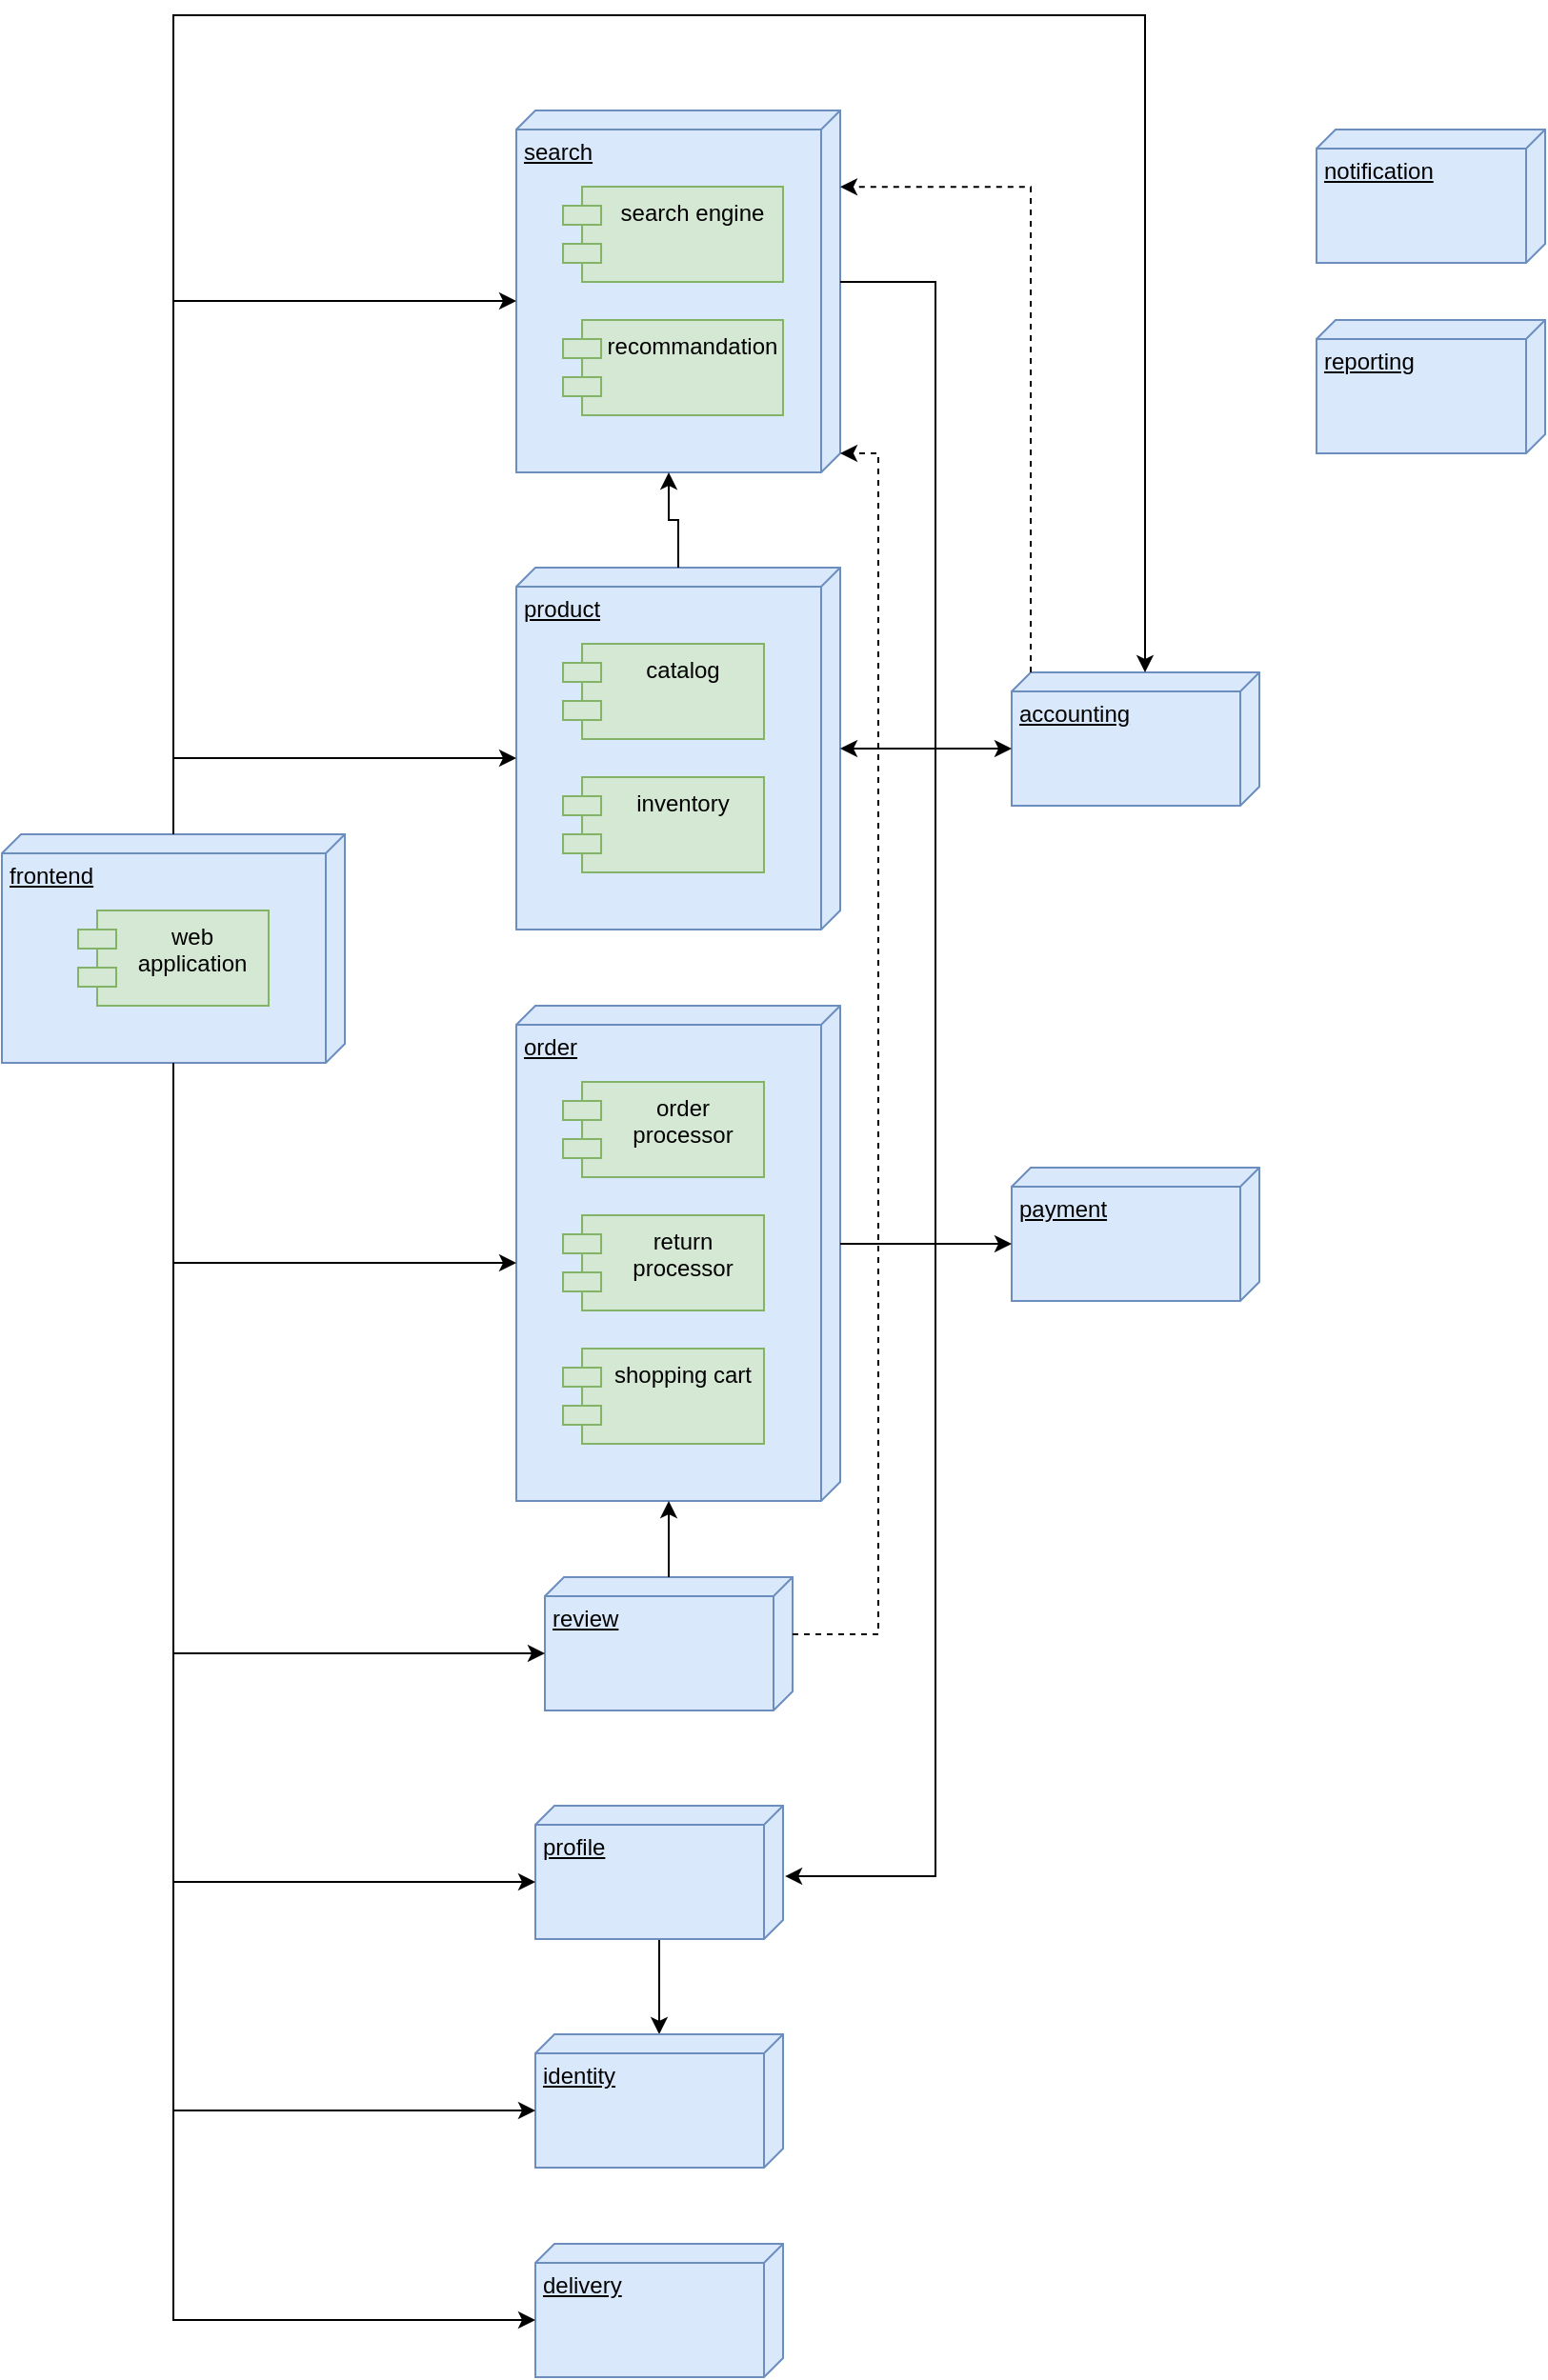 <mxfile version="24.0.5" type="github">
  <diagram name="Page-1" id="W-foaCdrFvxLO5kR-0uf">
    <mxGraphModel dx="1434" dy="1865" grid="1" gridSize="10" guides="1" tooltips="1" connect="1" arrows="1" fold="1" page="1" pageScale="1" pageWidth="827" pageHeight="1169" math="0" shadow="0">
      <root>
        <mxCell id="0" />
        <mxCell id="1" parent="0" />
        <mxCell id="KcVx93U3S1TJVd0ysHXM-2" value="frontend" style="verticalAlign=top;align=left;spacingTop=8;spacingLeft=2;spacingRight=12;shape=cube;size=10;direction=south;fontStyle=4;html=1;whiteSpace=wrap;fillColor=#dae8fc;strokeColor=#6c8ebf;container=1;movable=1;resizable=1;rotatable=1;deletable=1;editable=1;locked=0;connectable=1;" vertex="1" parent="1">
          <mxGeometry x="40" y="270" width="180" height="120" as="geometry" />
        </mxCell>
        <mxCell id="KcVx93U3S1TJVd0ysHXM-3" value="web application" style="shape=module;align=left;spacingLeft=20;align=center;verticalAlign=top;whiteSpace=wrap;html=1;container=0;fillColor=#d5e8d4;strokeColor=#82b366;" vertex="1" parent="KcVx93U3S1TJVd0ysHXM-2">
          <mxGeometry x="40" y="40" width="100" height="50" as="geometry" />
        </mxCell>
        <mxCell id="KcVx93U3S1TJVd0ysHXM-4" value="order" style="verticalAlign=top;align=left;spacingTop=8;spacingLeft=2;spacingRight=12;shape=cube;size=10;direction=south;fontStyle=4;html=1;whiteSpace=wrap;fillColor=#dae8fc;strokeColor=#6c8ebf;container=1;movable=1;resizable=1;rotatable=1;deletable=1;editable=1;locked=0;connectable=1;" vertex="1" parent="1">
          <mxGeometry x="310" y="360" width="170" height="260" as="geometry" />
        </mxCell>
        <mxCell id="KcVx93U3S1TJVd0ysHXM-6" value="order processor" style="shape=module;align=left;spacingLeft=20;align=center;verticalAlign=top;whiteSpace=wrap;html=1;container=0;fillColor=#d5e8d4;strokeColor=#82b366;movable=0;resizable=0;rotatable=0;deletable=0;editable=0;locked=1;connectable=0;" vertex="1" parent="KcVx93U3S1TJVd0ysHXM-4">
          <mxGeometry x="24.52" y="40" width="105.48" height="50" as="geometry" />
        </mxCell>
        <mxCell id="KcVx93U3S1TJVd0ysHXM-7" value="return processor" style="shape=module;align=left;spacingLeft=20;align=center;verticalAlign=top;whiteSpace=wrap;html=1;container=0;fillColor=#d5e8d4;strokeColor=#82b366;movable=0;resizable=0;rotatable=0;deletable=0;editable=0;locked=1;connectable=0;" vertex="1" parent="KcVx93U3S1TJVd0ysHXM-4">
          <mxGeometry x="24.52" y="110" width="105.48" height="50" as="geometry" />
        </mxCell>
        <mxCell id="KcVx93U3S1TJVd0ysHXM-16" value="shopping cart" style="shape=module;align=left;spacingLeft=20;align=center;verticalAlign=top;whiteSpace=wrap;html=1;container=0;fillColor=#d5e8d4;strokeColor=#82b366;movable=1;resizable=1;rotatable=1;deletable=1;editable=1;locked=0;connectable=1;" vertex="1" parent="KcVx93U3S1TJVd0ysHXM-4">
          <mxGeometry x="24.52" y="180" width="105.48" height="50" as="geometry" />
        </mxCell>
        <mxCell id="KcVx93U3S1TJVd0ysHXM-8" value="accounting" style="verticalAlign=top;align=left;spacingTop=8;spacingLeft=2;spacingRight=12;shape=cube;size=10;direction=south;fontStyle=4;html=1;whiteSpace=wrap;fillColor=#dae8fc;strokeColor=#6c8ebf;container=1;movable=1;resizable=1;rotatable=1;deletable=1;editable=1;locked=0;connectable=1;" vertex="1" parent="1">
          <mxGeometry x="570" y="185" width="130" height="70" as="geometry" />
        </mxCell>
        <mxCell id="KcVx93U3S1TJVd0ysHXM-10" value="payment" style="verticalAlign=top;align=left;spacingTop=8;spacingLeft=2;spacingRight=12;shape=cube;size=10;direction=south;fontStyle=4;html=1;whiteSpace=wrap;fillColor=#dae8fc;strokeColor=#6c8ebf;container=1;movable=1;resizable=1;rotatable=1;deletable=1;editable=1;locked=0;connectable=1;" vertex="1" parent="1">
          <mxGeometry x="570" y="445" width="130" height="70" as="geometry" />
        </mxCell>
        <mxCell id="KcVx93U3S1TJVd0ysHXM-11" value="notification" style="verticalAlign=top;align=left;spacingTop=8;spacingLeft=2;spacingRight=12;shape=cube;size=10;direction=south;fontStyle=4;html=1;whiteSpace=wrap;fillColor=#dae8fc;strokeColor=#6c8ebf;container=1;movable=1;resizable=1;rotatable=1;deletable=1;editable=1;locked=0;connectable=1;" vertex="1" parent="1">
          <mxGeometry x="730" y="-100" width="120" height="70" as="geometry" />
        </mxCell>
        <mxCell id="KcVx93U3S1TJVd0ysHXM-12" value="reporting" style="verticalAlign=top;align=left;spacingTop=8;spacingLeft=2;spacingRight=12;shape=cube;size=10;direction=south;fontStyle=4;html=1;whiteSpace=wrap;fillColor=#dae8fc;strokeColor=#6c8ebf;container=1;movable=1;resizable=1;rotatable=1;deletable=1;editable=1;locked=0;connectable=1;" vertex="1" parent="1">
          <mxGeometry x="730" width="120" height="70" as="geometry" />
        </mxCell>
        <mxCell id="KcVx93U3S1TJVd0ysHXM-13" value="product" style="verticalAlign=top;align=left;spacingTop=8;spacingLeft=2;spacingRight=12;shape=cube;size=10;direction=south;fontStyle=4;html=1;whiteSpace=wrap;fillColor=#dae8fc;strokeColor=#6c8ebf;container=1;movable=1;resizable=1;rotatable=1;deletable=1;editable=1;locked=0;connectable=1;" vertex="1" parent="1">
          <mxGeometry x="310" y="130" width="170" height="190" as="geometry" />
        </mxCell>
        <mxCell id="KcVx93U3S1TJVd0ysHXM-14" value="catalog" style="shape=module;align=left;spacingLeft=20;align=center;verticalAlign=top;whiteSpace=wrap;html=1;container=0;fillColor=#d5e8d4;strokeColor=#82b366;movable=0;resizable=0;rotatable=0;deletable=0;editable=0;locked=1;connectable=0;" vertex="1" parent="KcVx93U3S1TJVd0ysHXM-13">
          <mxGeometry x="24.52" y="40" width="105.48" height="50" as="geometry" />
        </mxCell>
        <mxCell id="KcVx93U3S1TJVd0ysHXM-15" value="inventory" style="shape=module;align=left;spacingLeft=20;align=center;verticalAlign=top;whiteSpace=wrap;html=1;container=0;fillColor=#d5e8d4;strokeColor=#82b366;movable=0;resizable=0;rotatable=0;deletable=0;editable=0;locked=1;connectable=0;" vertex="1" parent="KcVx93U3S1TJVd0ysHXM-13">
          <mxGeometry x="24.52" y="110" width="105.48" height="50" as="geometry" />
        </mxCell>
        <mxCell id="KcVx93U3S1TJVd0ysHXM-28" style="edgeStyle=orthogonalEdgeStyle;rounded=0;orthogonalLoop=1;jettySize=auto;html=1;" edge="1" parent="1" source="KcVx93U3S1TJVd0ysHXM-17" target="KcVx93U3S1TJVd0ysHXM-18">
          <mxGeometry relative="1" as="geometry" />
        </mxCell>
        <mxCell id="KcVx93U3S1TJVd0ysHXM-17" value="profile" style="verticalAlign=top;align=left;spacingTop=8;spacingLeft=2;spacingRight=12;shape=cube;size=10;direction=south;fontStyle=4;html=1;whiteSpace=wrap;fillColor=#dae8fc;strokeColor=#6c8ebf;container=1;movable=1;resizable=1;rotatable=1;deletable=1;editable=1;locked=0;connectable=1;" vertex="1" parent="1">
          <mxGeometry x="320" y="780" width="130" height="70" as="geometry" />
        </mxCell>
        <mxCell id="KcVx93U3S1TJVd0ysHXM-18" value="identity" style="verticalAlign=top;align=left;spacingTop=8;spacingLeft=2;spacingRight=12;shape=cube;size=10;direction=south;fontStyle=4;html=1;whiteSpace=wrap;fillColor=#dae8fc;strokeColor=#6c8ebf;container=1;movable=1;resizable=1;rotatable=1;deletable=1;editable=1;locked=0;connectable=1;" vertex="1" parent="1">
          <mxGeometry x="320" y="900" width="130" height="70" as="geometry" />
        </mxCell>
        <mxCell id="KcVx93U3S1TJVd0ysHXM-19" value="review" style="verticalAlign=top;align=left;spacingTop=8;spacingLeft=2;spacingRight=12;shape=cube;size=10;direction=south;fontStyle=4;html=1;whiteSpace=wrap;fillColor=#dae8fc;strokeColor=#6c8ebf;container=1;movable=1;resizable=1;rotatable=1;deletable=1;editable=1;locked=0;connectable=1;" vertex="1" parent="1">
          <mxGeometry x="325" y="660" width="130" height="70" as="geometry" />
        </mxCell>
        <mxCell id="KcVx93U3S1TJVd0ysHXM-20" value="search" style="verticalAlign=top;align=left;spacingTop=8;spacingLeft=2;spacingRight=12;shape=cube;size=10;direction=south;fontStyle=4;html=1;whiteSpace=wrap;fillColor=#dae8fc;strokeColor=#6c8ebf;container=1;movable=1;resizable=1;rotatable=1;deletable=1;editable=1;locked=0;connectable=1;" vertex="1" parent="1">
          <mxGeometry x="310" y="-110" width="170" height="190" as="geometry" />
        </mxCell>
        <mxCell id="KcVx93U3S1TJVd0ysHXM-21" value="search engine" style="shape=module;align=left;spacingLeft=20;align=center;verticalAlign=top;whiteSpace=wrap;html=1;container=0;fillColor=#d5e8d4;strokeColor=#82b366;movable=0;resizable=0;rotatable=0;deletable=0;editable=0;locked=1;connectable=0;" vertex="1" parent="KcVx93U3S1TJVd0ysHXM-20">
          <mxGeometry x="24.52" y="40" width="115.48" height="50" as="geometry" />
        </mxCell>
        <mxCell id="KcVx93U3S1TJVd0ysHXM-22" value="recommandation" style="shape=module;align=left;spacingLeft=20;align=center;verticalAlign=top;whiteSpace=wrap;html=1;container=0;fillColor=#d5e8d4;strokeColor=#82b366;movable=0;resizable=0;rotatable=0;deletable=0;editable=0;locked=1;connectable=0;" vertex="1" parent="KcVx93U3S1TJVd0ysHXM-20">
          <mxGeometry x="24.52" y="110" width="115.48" height="50" as="geometry" />
        </mxCell>
        <mxCell id="KcVx93U3S1TJVd0ysHXM-23" value="delivery" style="verticalAlign=top;align=left;spacingTop=8;spacingLeft=2;spacingRight=12;shape=cube;size=10;direction=south;fontStyle=4;html=1;whiteSpace=wrap;fillColor=#dae8fc;strokeColor=#6c8ebf;container=1;movable=1;resizable=1;rotatable=1;deletable=1;editable=1;locked=0;connectable=1;" vertex="1" parent="1">
          <mxGeometry x="320" y="1010" width="130" height="70" as="geometry" />
        </mxCell>
        <mxCell id="KcVx93U3S1TJVd0ysHXM-24" style="edgeStyle=orthogonalEdgeStyle;rounded=0;orthogonalLoop=1;jettySize=auto;html=1;exitX=0;exitY=0;exitDx=125;exitDy=0;exitPerimeter=0;entryX=0;entryY=0;entryDx=40;entryDy=130;entryPerimeter=0;" edge="1" parent="1" source="KcVx93U3S1TJVd0ysHXM-4" target="KcVx93U3S1TJVd0ysHXM-10">
          <mxGeometry relative="1" as="geometry" />
        </mxCell>
        <mxCell id="KcVx93U3S1TJVd0ysHXM-25" style="edgeStyle=orthogonalEdgeStyle;rounded=0;orthogonalLoop=1;jettySize=auto;html=1;entryX=0;entryY=0;entryDx=40;entryDy=130;entryPerimeter=0;startArrow=classic;startFill=1;" edge="1" parent="1" source="KcVx93U3S1TJVd0ysHXM-13" target="KcVx93U3S1TJVd0ysHXM-8">
          <mxGeometry relative="1" as="geometry" />
        </mxCell>
        <mxCell id="KcVx93U3S1TJVd0ysHXM-27" style="edgeStyle=orthogonalEdgeStyle;rounded=0;orthogonalLoop=1;jettySize=auto;html=1;exitX=0;exitY=0;exitDx=90;exitDy=0;exitPerimeter=0;entryX=0.529;entryY=-0.008;entryDx=0;entryDy=0;entryPerimeter=0;" edge="1" parent="1" source="KcVx93U3S1TJVd0ysHXM-20" target="KcVx93U3S1TJVd0ysHXM-17">
          <mxGeometry relative="1" as="geometry">
            <Array as="points">
              <mxPoint x="530" y="-20" />
              <mxPoint x="530" y="817" />
            </Array>
          </mxGeometry>
        </mxCell>
        <mxCell id="KcVx93U3S1TJVd0ysHXM-29" style="edgeStyle=orthogonalEdgeStyle;rounded=0;orthogonalLoop=1;jettySize=auto;html=1;entryX=0;entryY=0;entryDx=100;entryDy=170;entryPerimeter=0;" edge="1" parent="1" source="KcVx93U3S1TJVd0ysHXM-2" target="KcVx93U3S1TJVd0ysHXM-13">
          <mxGeometry relative="1" as="geometry">
            <Array as="points">
              <mxPoint x="130" y="230" />
            </Array>
          </mxGeometry>
        </mxCell>
        <mxCell id="KcVx93U3S1TJVd0ysHXM-30" style="edgeStyle=orthogonalEdgeStyle;rounded=0;orthogonalLoop=1;jettySize=auto;html=1;entryX=0;entryY=0;entryDx=135;entryDy=170;entryPerimeter=0;" edge="1" parent="1" source="KcVx93U3S1TJVd0ysHXM-2" target="KcVx93U3S1TJVd0ysHXM-4">
          <mxGeometry relative="1" as="geometry">
            <Array as="points">
              <mxPoint x="130" y="495" />
            </Array>
          </mxGeometry>
        </mxCell>
        <mxCell id="KcVx93U3S1TJVd0ysHXM-31" style="edgeStyle=orthogonalEdgeStyle;rounded=0;orthogonalLoop=1;jettySize=auto;html=1;entryX=0;entryY=0;entryDx=40;entryDy=130;entryPerimeter=0;" edge="1" parent="1" source="KcVx93U3S1TJVd0ysHXM-2" target="KcVx93U3S1TJVd0ysHXM-19">
          <mxGeometry relative="1" as="geometry">
            <Array as="points">
              <mxPoint x="130" y="700" />
            </Array>
          </mxGeometry>
        </mxCell>
        <mxCell id="KcVx93U3S1TJVd0ysHXM-32" style="edgeStyle=orthogonalEdgeStyle;rounded=0;orthogonalLoop=1;jettySize=auto;html=1;entryX=0;entryY=0;entryDx=40;entryDy=130;entryPerimeter=0;" edge="1" parent="1" source="KcVx93U3S1TJVd0ysHXM-2" target="KcVx93U3S1TJVd0ysHXM-17">
          <mxGeometry relative="1" as="geometry">
            <Array as="points">
              <mxPoint x="130" y="820" />
            </Array>
          </mxGeometry>
        </mxCell>
        <mxCell id="KcVx93U3S1TJVd0ysHXM-33" style="edgeStyle=orthogonalEdgeStyle;rounded=0;orthogonalLoop=1;jettySize=auto;html=1;entryX=0;entryY=0;entryDx=40;entryDy=130;entryPerimeter=0;" edge="1" parent="1" source="KcVx93U3S1TJVd0ysHXM-2" target="KcVx93U3S1TJVd0ysHXM-18">
          <mxGeometry relative="1" as="geometry">
            <Array as="points">
              <mxPoint x="130" y="940" />
            </Array>
          </mxGeometry>
        </mxCell>
        <mxCell id="KcVx93U3S1TJVd0ysHXM-34" style="edgeStyle=orthogonalEdgeStyle;rounded=0;orthogonalLoop=1;jettySize=auto;html=1;entryX=0;entryY=0;entryDx=40;entryDy=130;entryPerimeter=0;" edge="1" parent="1" source="KcVx93U3S1TJVd0ysHXM-2" target="KcVx93U3S1TJVd0ysHXM-23">
          <mxGeometry relative="1" as="geometry">
            <Array as="points">
              <mxPoint x="130" y="1050" />
            </Array>
          </mxGeometry>
        </mxCell>
        <mxCell id="KcVx93U3S1TJVd0ysHXM-35" style="edgeStyle=orthogonalEdgeStyle;rounded=0;orthogonalLoop=1;jettySize=auto;html=1;entryX=0;entryY=0;entryDx=100;entryDy=170;entryPerimeter=0;" edge="1" parent="1" source="KcVx93U3S1TJVd0ysHXM-2" target="KcVx93U3S1TJVd0ysHXM-20">
          <mxGeometry relative="1" as="geometry">
            <Array as="points">
              <mxPoint x="130" y="-10" />
            </Array>
          </mxGeometry>
        </mxCell>
        <mxCell id="KcVx93U3S1TJVd0ysHXM-36" style="edgeStyle=orthogonalEdgeStyle;rounded=0;orthogonalLoop=1;jettySize=auto;html=1;entryX=0;entryY=0;entryDx=190;entryDy=90;entryPerimeter=0;" edge="1" parent="1" source="KcVx93U3S1TJVd0ysHXM-13" target="KcVx93U3S1TJVd0ysHXM-20">
          <mxGeometry relative="1" as="geometry" />
        </mxCell>
        <mxCell id="KcVx93U3S1TJVd0ysHXM-37" style="edgeStyle=orthogonalEdgeStyle;rounded=0;orthogonalLoop=1;jettySize=auto;html=1;entryX=0;entryY=0;entryDx=0;entryDy=60;entryPerimeter=0;" edge="1" parent="1" source="KcVx93U3S1TJVd0ysHXM-2" target="KcVx93U3S1TJVd0ysHXM-8">
          <mxGeometry relative="1" as="geometry">
            <Array as="points">
              <mxPoint x="130" y="-160" />
              <mxPoint x="640" y="-160" />
            </Array>
          </mxGeometry>
        </mxCell>
        <mxCell id="KcVx93U3S1TJVd0ysHXM-39" style="edgeStyle=orthogonalEdgeStyle;rounded=0;orthogonalLoop=1;jettySize=auto;html=1;exitX=0;exitY=0;exitDx=0;exitDy=120;exitPerimeter=0;entryX=0.211;entryY=0;entryDx=0;entryDy=0;entryPerimeter=0;dashed=1;" edge="1" parent="1" source="KcVx93U3S1TJVd0ysHXM-8" target="KcVx93U3S1TJVd0ysHXM-20">
          <mxGeometry relative="1" as="geometry" />
        </mxCell>
        <mxCell id="KcVx93U3S1TJVd0ysHXM-40" style="edgeStyle=orthogonalEdgeStyle;rounded=0;orthogonalLoop=1;jettySize=auto;html=1;exitX=0;exitY=0;exitDx=30;exitDy=0;exitPerimeter=0;entryX=0;entryY=0;entryDx=180;entryDy=0;entryPerimeter=0;dashed=1;" edge="1" parent="1" source="KcVx93U3S1TJVd0ysHXM-19" target="KcVx93U3S1TJVd0ysHXM-20">
          <mxGeometry relative="1" as="geometry" />
        </mxCell>
        <mxCell id="KcVx93U3S1TJVd0ysHXM-41" style="edgeStyle=orthogonalEdgeStyle;rounded=0;orthogonalLoop=1;jettySize=auto;html=1;entryX=0;entryY=0;entryDx=260;entryDy=90;entryPerimeter=0;" edge="1" parent="1" source="KcVx93U3S1TJVd0ysHXM-19" target="KcVx93U3S1TJVd0ysHXM-4">
          <mxGeometry relative="1" as="geometry" />
        </mxCell>
      </root>
    </mxGraphModel>
  </diagram>
</mxfile>
